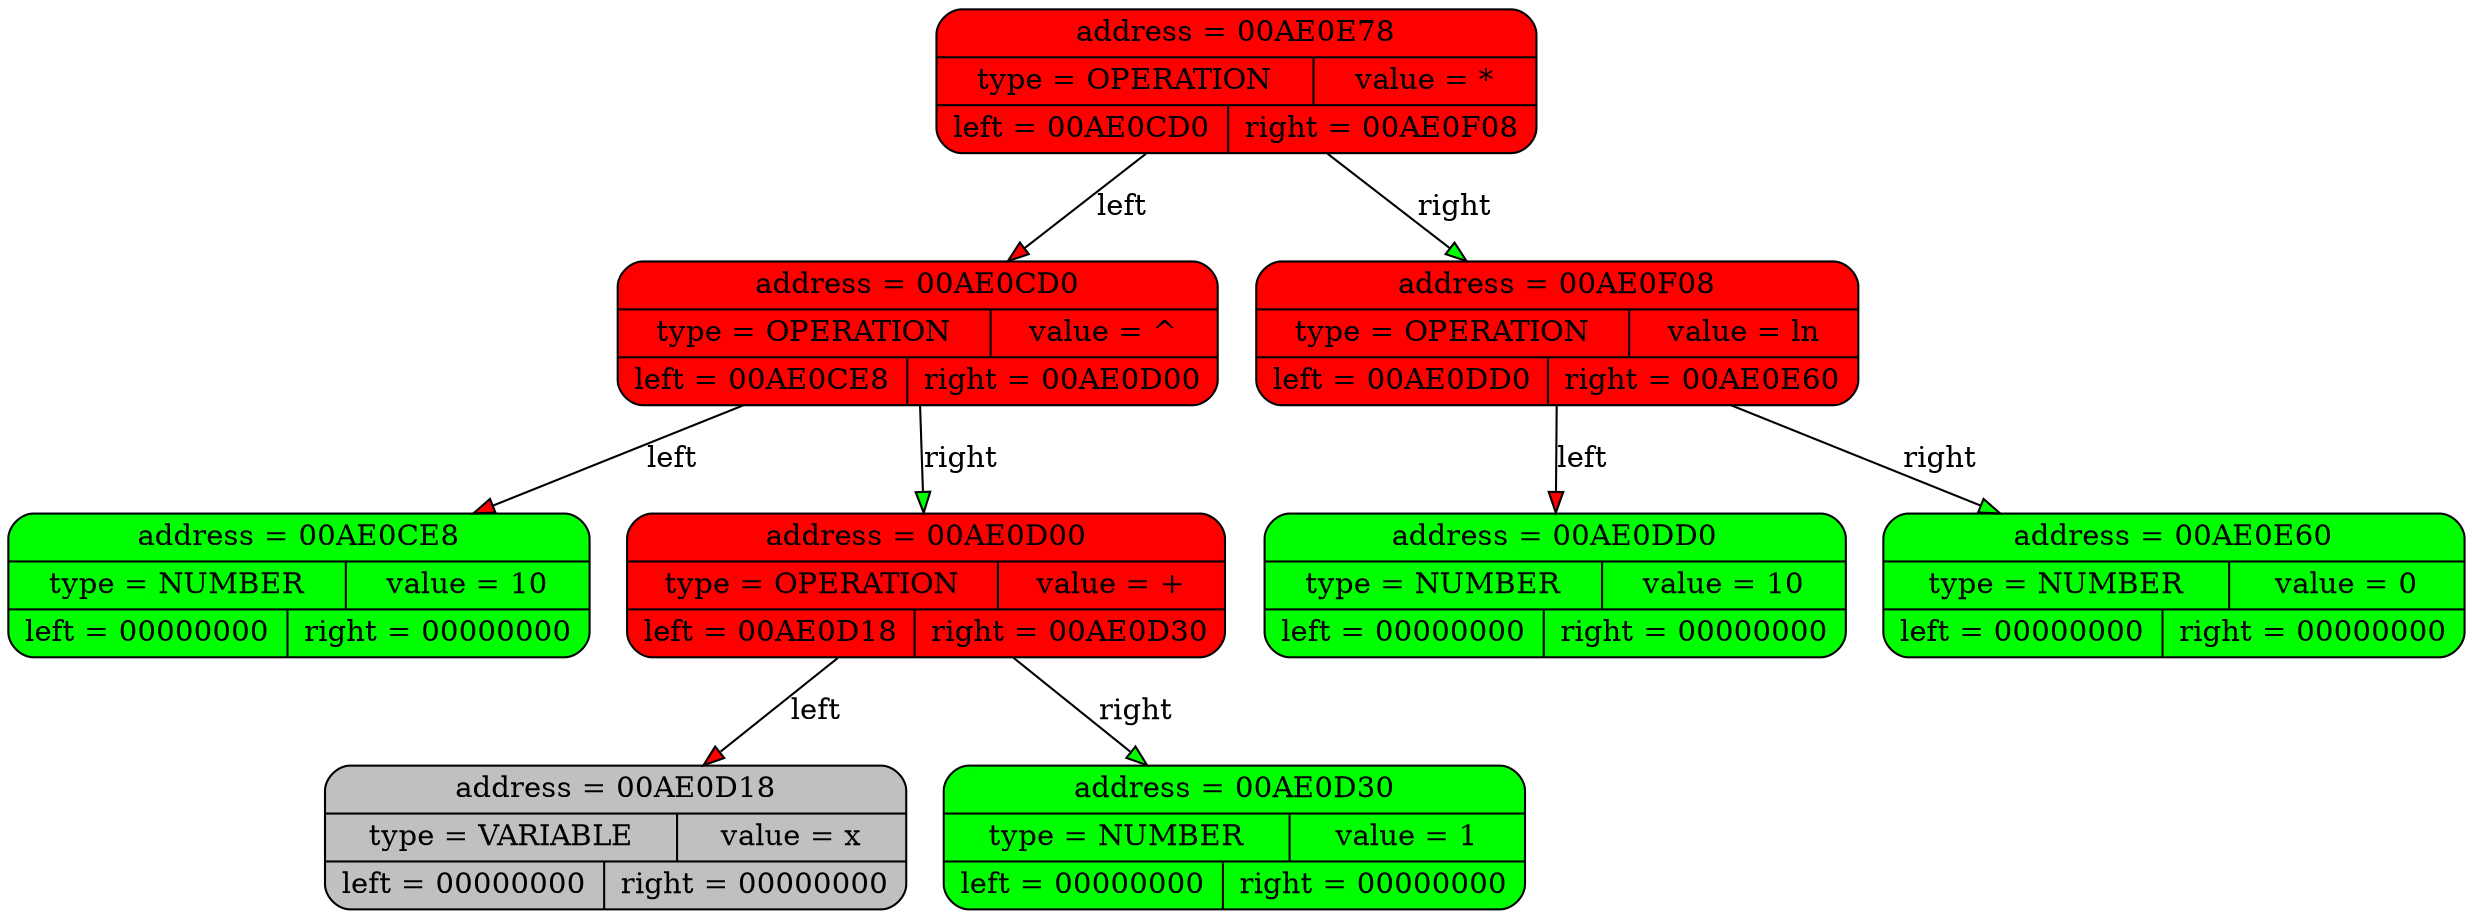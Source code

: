 digraph tree {
    "00AE0E78" [shape = Mrecord, style = "filled", label = " { address = 00AE0E78 | { type = OPERATION | value = * } | { left = 00AE0CD0 | right = 00AE0F08 } } ", fillcolor = "red"]
    "00AE0CD0" [shape = Mrecord, style = "filled", label = " { address = 00AE0CD0 | { type = OPERATION | value = ^ } | { left = 00AE0CE8 | right = 00AE0D00 } } ", fillcolor = "red"]
    "00AE0CE8" [shape = Mrecord, style = "filled", label = " { address = 00AE0CE8 | { type = NUMBER | value = 10 } | { left = 00000000 | right = 00000000 } } ", fillcolor = "green"]
    "00AE0D00" [shape = Mrecord, style = "filled", label = " { address = 00AE0D00 | { type = OPERATION | value = + } | { left = 00AE0D18 | right = 00AE0D30 } } ", fillcolor = "red"]
    "00AE0D18" [shape = Mrecord, style = "filled", label = " { address = 00AE0D18 | { type = VARIABLE | value = x } | { left = 00000000 | right = 00000000 } } ", fillcolor = "grey"]
    "00AE0D30" [shape = Mrecord, style = "filled", label = " { address = 00AE0D30 | { type = NUMBER | value = 1 } | { left = 00000000 | right = 00000000 } } ", fillcolor = "green"]
    "00AE0F08" [shape = Mrecord, style = "filled", label = " { address = 00AE0F08 | { type = OPERATION | value = ln } | { left = 00AE0DD0 | right = 00AE0E60 } } ", fillcolor = "red"]
    "00AE0DD0" [shape = Mrecord, style = "filled", label = " { address = 00AE0DD0 | { type = NUMBER | value = 10 } | { left = 00000000 | right = 00000000 } } ", fillcolor = "green"]
    "00AE0E60" [shape = Mrecord, style = "filled", label = " { address = 00AE0E60 | { type = NUMBER | value = 0 } | { left = 00000000 | right = 00000000 } } ", fillcolor = "green"]
    "00AE0E78" -> "00AE0CD0"[label = "left", fillcolor = "red"]
    "00AE0E78" -> "00AE0F08"[label = "right", fillcolor = "green"]
    "00AE0CD0" -> "00AE0CE8"[label = "left", fillcolor = "red"]
    "00AE0CD0" -> "00AE0D00"[label = "right", fillcolor = "green"]
    "00AE0D00" -> "00AE0D18"[label = "left", fillcolor = "red"]
    "00AE0D00" -> "00AE0D30"[label = "right", fillcolor = "green"]
    "00AE0F08" -> "00AE0DD0"[label = "left", fillcolor = "red"]
    "00AE0F08" -> "00AE0E60"[label = "right", fillcolor = "green"]
}